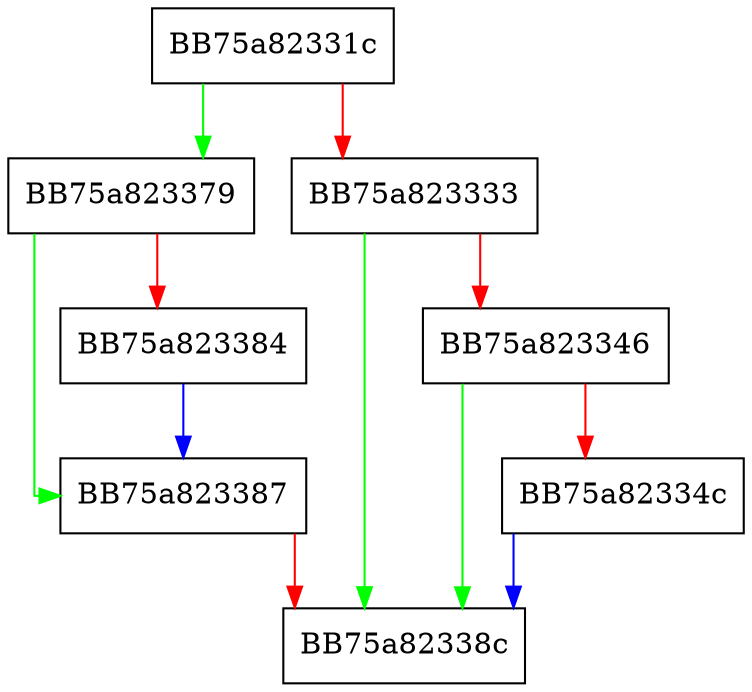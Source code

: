 digraph CopyProcessTupleData {
  node [shape="box"];
  graph [splines=ortho];
  BB75a82331c -> BB75a823379 [color="green"];
  BB75a82331c -> BB75a823333 [color="red"];
  BB75a823333 -> BB75a82338c [color="green"];
  BB75a823333 -> BB75a823346 [color="red"];
  BB75a823346 -> BB75a82338c [color="green"];
  BB75a823346 -> BB75a82334c [color="red"];
  BB75a82334c -> BB75a82338c [color="blue"];
  BB75a823379 -> BB75a823387 [color="green"];
  BB75a823379 -> BB75a823384 [color="red"];
  BB75a823384 -> BB75a823387 [color="blue"];
  BB75a823387 -> BB75a82338c [color="red"];
}